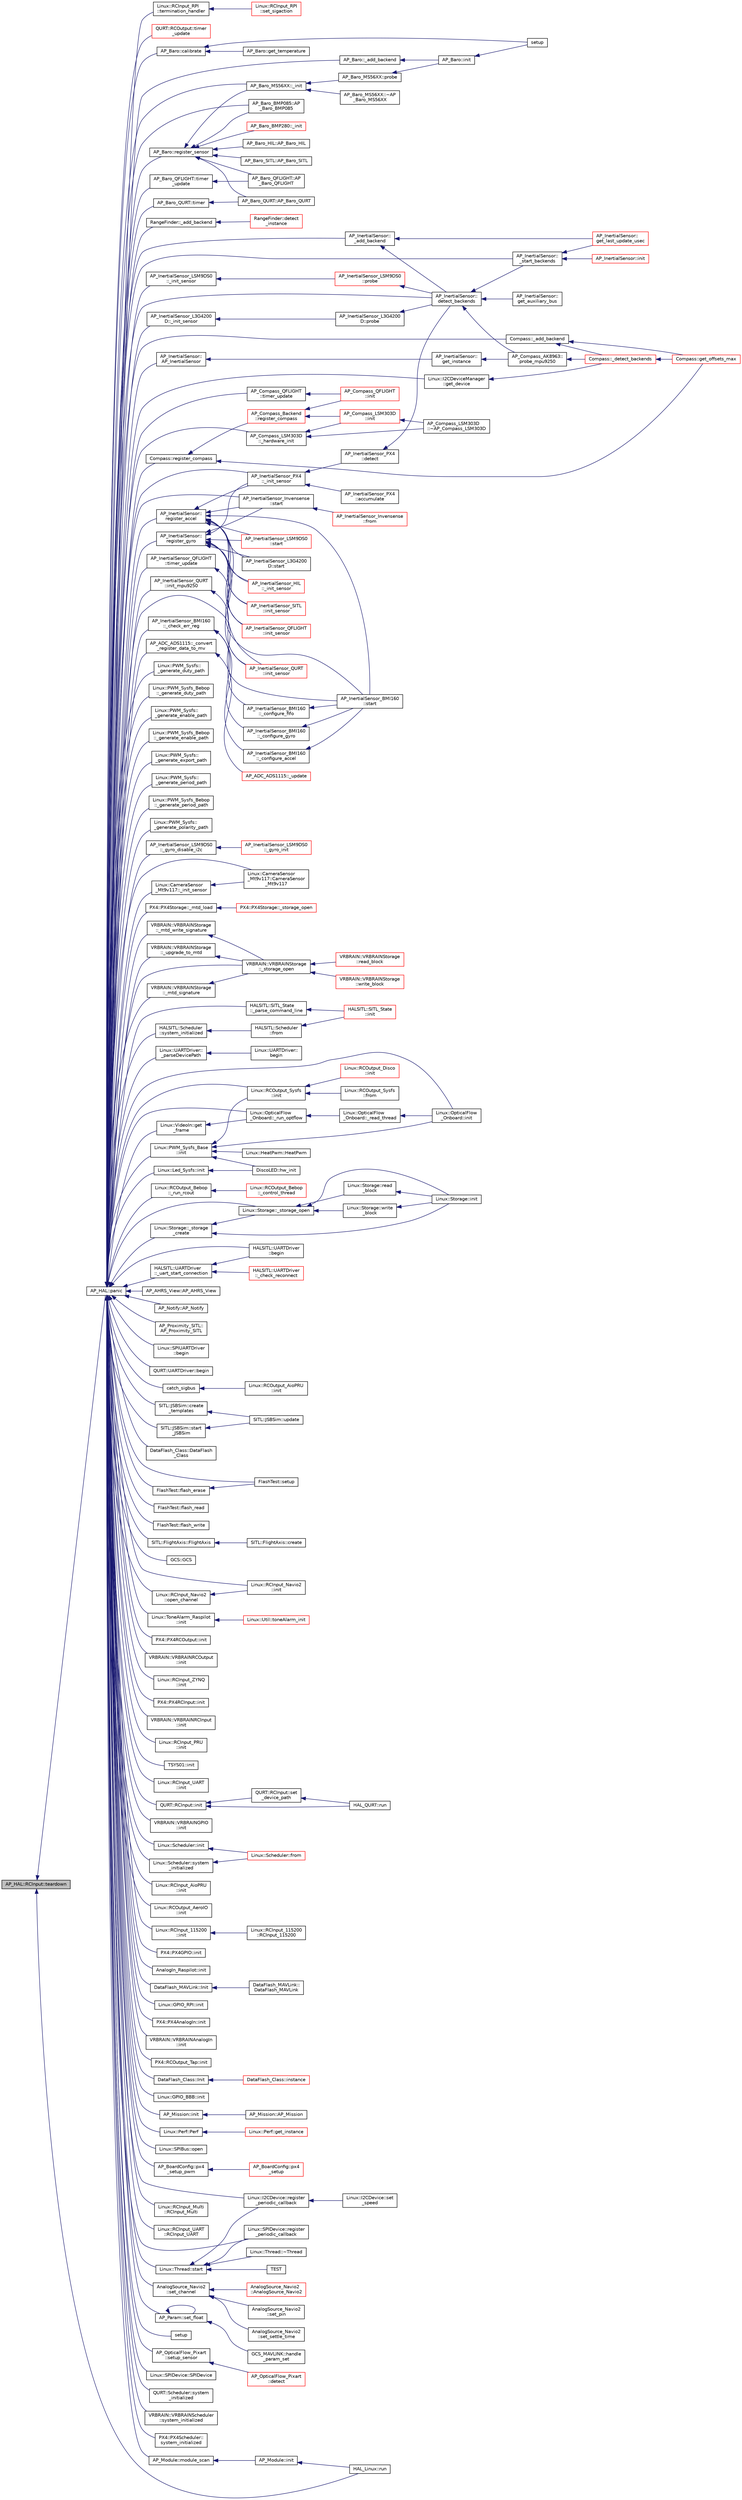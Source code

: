 digraph "AP_HAL::RCInput::teardown"
{
 // INTERACTIVE_SVG=YES
  edge [fontname="Helvetica",fontsize="10",labelfontname="Helvetica",labelfontsize="10"];
  node [fontname="Helvetica",fontsize="10",shape=record];
  rankdir="LR";
  Node1 [label="AP_HAL::RCInput::teardown",height=0.2,width=0.4,color="black", fillcolor="grey75", style="filled", fontcolor="black"];
  Node1 -> Node2 [dir="back",color="midnightblue",fontsize="10",style="solid",fontname="Helvetica"];
  Node2 [label="AP_HAL::panic",height=0.2,width=0.4,color="black", fillcolor="white", style="filled",URL="$namespaceAP__HAL.html#a71832f03d849a0c088f04fc98d3c8143"];
  Node2 -> Node3 [dir="back",color="midnightblue",fontsize="10",style="solid",fontname="Helvetica"];
  Node3 [label="AP_Baro::_add_backend",height=0.2,width=0.4,color="black", fillcolor="white", style="filled",URL="$classAP__Baro.html#ae909b10b5b28f4914405c72da27f557f"];
  Node3 -> Node4 [dir="back",color="midnightblue",fontsize="10",style="solid",fontname="Helvetica"];
  Node4 [label="AP_Baro::init",height=0.2,width=0.4,color="black", fillcolor="white", style="filled",URL="$classAP__Baro.html#a942db790233528bfbb4d9a07c3454360"];
  Node4 -> Node5 [dir="back",color="midnightblue",fontsize="10",style="solid",fontname="Helvetica"];
  Node5 [label="setup",height=0.2,width=0.4,color="black", fillcolor="white", style="filled",URL="$BARO__generic_8cpp.html#a4fc01d736fe50cf5b977f755b675f11d"];
  Node2 -> Node6 [dir="back",color="midnightblue",fontsize="10",style="solid",fontname="Helvetica"];
  Node6 [label="RangeFinder::_add_backend",height=0.2,width=0.4,color="black", fillcolor="white", style="filled",URL="$classRangeFinder.html#a2b5e8b3ee6e2e5ac56544d6af32e7005"];
  Node6 -> Node7 [dir="back",color="midnightblue",fontsize="10",style="solid",fontname="Helvetica"];
  Node7 [label="RangeFinder::detect\l_instance",height=0.2,width=0.4,color="red", fillcolor="white", style="filled",URL="$classRangeFinder.html#a7f7f9dce880eb37d53df67cba39bdda9"];
  Node2 -> Node8 [dir="back",color="midnightblue",fontsize="10",style="solid",fontname="Helvetica"];
  Node8 [label="AP_InertialSensor::\l_add_backend",height=0.2,width=0.4,color="black", fillcolor="white", style="filled",URL="$classAP__InertialSensor.html#a3f4ee8162ce5427946348ca9f5f9dcb7"];
  Node8 -> Node9 [dir="back",color="midnightblue",fontsize="10",style="solid",fontname="Helvetica"];
  Node9 [label="AP_InertialSensor::\ldetect_backends",height=0.2,width=0.4,color="black", fillcolor="white", style="filled",URL="$classAP__InertialSensor.html#a8967734e82a4f472c6d8ddd8db656804"];
  Node9 -> Node10 [dir="back",color="midnightblue",fontsize="10",style="solid",fontname="Helvetica"];
  Node10 [label="AP_InertialSensor::\l_start_backends",height=0.2,width=0.4,color="black", fillcolor="white", style="filled",URL="$classAP__InertialSensor.html#a9949b7e301b0d7a5f3e59385d2e8d97a"];
  Node10 -> Node11 [dir="back",color="midnightblue",fontsize="10",style="solid",fontname="Helvetica"];
  Node11 [label="AP_InertialSensor::\lget_last_update_usec",height=0.2,width=0.4,color="red", fillcolor="white", style="filled",URL="$classAP__InertialSensor.html#af507f66bb346acb0057a6ca4a3df7156"];
  Node10 -> Node12 [dir="back",color="midnightblue",fontsize="10",style="solid",fontname="Helvetica"];
  Node12 [label="AP_InertialSensor::init",height=0.2,width=0.4,color="red", fillcolor="white", style="filled",URL="$classAP__InertialSensor.html#a741065b13832b5e4c90bbae17519c0ad"];
  Node9 -> Node13 [dir="back",color="midnightblue",fontsize="10",style="solid",fontname="Helvetica"];
  Node13 [label="AP_InertialSensor::\lget_auxiliary_bus",height=0.2,width=0.4,color="black", fillcolor="white", style="filled",URL="$classAP__InertialSensor.html#ad649def5689aecaebca16cf910d77fd8"];
  Node9 -> Node14 [dir="back",color="midnightblue",fontsize="10",style="solid",fontname="Helvetica"];
  Node14 [label="AP_Compass_AK8963::\lprobe_mpu9250",height=0.2,width=0.4,color="black", fillcolor="white", style="filled",URL="$classAP__Compass__AK8963.html#ade5c3fa84cb0026597de2641ea373274"];
  Node14 -> Node15 [dir="back",color="midnightblue",fontsize="10",style="solid",fontname="Helvetica"];
  Node15 [label="Compass::_detect_backends",height=0.2,width=0.4,color="red", fillcolor="white", style="filled",URL="$classCompass.html#a1c48170d8c8966b22fb150b1634443ec"];
  Node15 -> Node16 [dir="back",color="midnightblue",fontsize="10",style="solid",fontname="Helvetica"];
  Node16 [label="Compass::get_offsets_max",height=0.2,width=0.4,color="red", fillcolor="white", style="filled",URL="$classCompass.html#aff3220e1a557a75480e4c2dbbde72973"];
  Node8 -> Node11 [dir="back",color="midnightblue",fontsize="10",style="solid",fontname="Helvetica"];
  Node2 -> Node17 [dir="back",color="midnightblue",fontsize="10",style="solid",fontname="Helvetica"];
  Node17 [label="Compass::_add_backend",height=0.2,width=0.4,color="black", fillcolor="white", style="filled",URL="$classCompass.html#ab943e9f79e8df83f2f125d1b025e7d0d"];
  Node17 -> Node15 [dir="back",color="midnightblue",fontsize="10",style="solid",fontname="Helvetica"];
  Node17 -> Node16 [dir="back",color="midnightblue",fontsize="10",style="solid",fontname="Helvetica"];
  Node2 -> Node18 [dir="back",color="midnightblue",fontsize="10",style="solid",fontname="Helvetica"];
  Node18 [label="AP_InertialSensor_BMI160\l::_check_err_reg",height=0.2,width=0.4,color="black", fillcolor="white", style="filled",URL="$classAP__InertialSensor__BMI160.html#a8f2786b47ca8f10f7f8cba5cffc37079"];
  Node18 -> Node19 [dir="back",color="midnightblue",fontsize="10",style="solid",fontname="Helvetica"];
  Node19 [label="AP_InertialSensor_BMI160\l::_configure_accel",height=0.2,width=0.4,color="black", fillcolor="white", style="filled",URL="$classAP__InertialSensor__BMI160.html#a145799d73ffbd2635d136c1f37a6e6f6"];
  Node19 -> Node20 [dir="back",color="midnightblue",fontsize="10",style="solid",fontname="Helvetica"];
  Node20 [label="AP_InertialSensor_BMI160\l::start",height=0.2,width=0.4,color="black", fillcolor="white", style="filled",URL="$classAP__InertialSensor__BMI160.html#a786f5fe4d157ea0a2313c702402b58c5"];
  Node18 -> Node21 [dir="back",color="midnightblue",fontsize="10",style="solid",fontname="Helvetica"];
  Node21 [label="AP_InertialSensor_BMI160\l::_configure_fifo",height=0.2,width=0.4,color="black", fillcolor="white", style="filled",URL="$classAP__InertialSensor__BMI160.html#ad839b9773b5dfa9c6d19e116cdb9d5e7"];
  Node21 -> Node20 [dir="back",color="midnightblue",fontsize="10",style="solid",fontname="Helvetica"];
  Node18 -> Node22 [dir="back",color="midnightblue",fontsize="10",style="solid",fontname="Helvetica"];
  Node22 [label="AP_InertialSensor_BMI160\l::_configure_gyro",height=0.2,width=0.4,color="black", fillcolor="white", style="filled",URL="$classAP__InertialSensor__BMI160.html#aef257e2d29b37b583a1c099facbf75a5"];
  Node22 -> Node20 [dir="back",color="midnightblue",fontsize="10",style="solid",fontname="Helvetica"];
  Node2 -> Node23 [dir="back",color="midnightblue",fontsize="10",style="solid",fontname="Helvetica"];
  Node23 [label="AP_ADC_ADS1115::_convert\l_register_data_to_mv",height=0.2,width=0.4,color="black", fillcolor="white", style="filled",URL="$classAP__ADC__ADS1115.html#a757685a53a3a10f06dc024dec147306a"];
  Node23 -> Node24 [dir="back",color="midnightblue",fontsize="10",style="solid",fontname="Helvetica"];
  Node24 [label="AP_ADC_ADS1115::_update",height=0.2,width=0.4,color="red", fillcolor="white", style="filled",URL="$classAP__ADC__ADS1115.html#a1c523a000d6cb67770e04e3821cc54b3"];
  Node2 -> Node25 [dir="back",color="midnightblue",fontsize="10",style="solid",fontname="Helvetica"];
  Node25 [label="Linux::PWM_Sysfs::\l_generate_duty_path",height=0.2,width=0.4,color="black", fillcolor="white", style="filled",URL="$classLinux_1_1PWM__Sysfs.html#a3bcd92a5f79fa7c11caf3dfd99d748a3"];
  Node2 -> Node26 [dir="back",color="midnightblue",fontsize="10",style="solid",fontname="Helvetica"];
  Node26 [label="Linux::PWM_Sysfs_Bebop\l::_generate_duty_path",height=0.2,width=0.4,color="black", fillcolor="white", style="filled",URL="$classLinux_1_1PWM__Sysfs__Bebop.html#a2926a1a8f38361bb10814ed93f05e997"];
  Node2 -> Node27 [dir="back",color="midnightblue",fontsize="10",style="solid",fontname="Helvetica"];
  Node27 [label="Linux::PWM_Sysfs::\l_generate_enable_path",height=0.2,width=0.4,color="black", fillcolor="white", style="filled",URL="$classLinux_1_1PWM__Sysfs.html#afac308e916a94258a0211b68dcd6b8fb"];
  Node2 -> Node28 [dir="back",color="midnightblue",fontsize="10",style="solid",fontname="Helvetica"];
  Node28 [label="Linux::PWM_Sysfs_Bebop\l::_generate_enable_path",height=0.2,width=0.4,color="black", fillcolor="white", style="filled",URL="$classLinux_1_1PWM__Sysfs__Bebop.html#a35dec93bddf08678cb8390d502659dac"];
  Node2 -> Node29 [dir="back",color="midnightblue",fontsize="10",style="solid",fontname="Helvetica"];
  Node29 [label="Linux::PWM_Sysfs::\l_generate_export_path",height=0.2,width=0.4,color="black", fillcolor="white", style="filled",URL="$classLinux_1_1PWM__Sysfs.html#a38711fec492df0374a313c4e6e137619"];
  Node2 -> Node30 [dir="back",color="midnightblue",fontsize="10",style="solid",fontname="Helvetica"];
  Node30 [label="Linux::PWM_Sysfs::\l_generate_period_path",height=0.2,width=0.4,color="black", fillcolor="white", style="filled",URL="$classLinux_1_1PWM__Sysfs.html#affd0d8b567adeb421a51f36a9a0b9cc5"];
  Node2 -> Node31 [dir="back",color="midnightblue",fontsize="10",style="solid",fontname="Helvetica"];
  Node31 [label="Linux::PWM_Sysfs_Bebop\l::_generate_period_path",height=0.2,width=0.4,color="black", fillcolor="white", style="filled",URL="$classLinux_1_1PWM__Sysfs__Bebop.html#a45e851741222af3a9966b8d6002830e7"];
  Node2 -> Node32 [dir="back",color="midnightblue",fontsize="10",style="solid",fontname="Helvetica"];
  Node32 [label="Linux::PWM_Sysfs::\l_generate_polarity_path",height=0.2,width=0.4,color="black", fillcolor="white", style="filled",URL="$classLinux_1_1PWM__Sysfs.html#ac1d73cf7ce8468e27f38d59086e3cb0f"];
  Node2 -> Node33 [dir="back",color="midnightblue",fontsize="10",style="solid",fontname="Helvetica"];
  Node33 [label="AP_InertialSensor_LSM9DS0\l::_gyro_disable_i2c",height=0.2,width=0.4,color="black", fillcolor="white", style="filled",URL="$classAP__InertialSensor__LSM9DS0.html#ad73f9082af348d0efa5dc44ff21718b6"];
  Node33 -> Node34 [dir="back",color="midnightblue",fontsize="10",style="solid",fontname="Helvetica"];
  Node34 [label="AP_InertialSensor_LSM9DS0\l::_gyro_init",height=0.2,width=0.4,color="red", fillcolor="white", style="filled",URL="$classAP__InertialSensor__LSM9DS0.html#a3ea0c053fc2c57d0fd57f78011c6959a"];
  Node2 -> Node35 [dir="back",color="midnightblue",fontsize="10",style="solid",fontname="Helvetica"];
  Node35 [label="AP_Compass_LSM303D\l::_hardware_init",height=0.2,width=0.4,color="black", fillcolor="white", style="filled",URL="$classAP__Compass__LSM303D.html#ae6ae752e293784469ac821115832be7a"];
  Node35 -> Node36 [dir="back",color="midnightblue",fontsize="10",style="solid",fontname="Helvetica"];
  Node36 [label="AP_Compass_LSM303D\l::init",height=0.2,width=0.4,color="red", fillcolor="white", style="filled",URL="$classAP__Compass__LSM303D.html#a8a56627c6487fbc701c4865f48e3edf4"];
  Node36 -> Node37 [dir="back",color="midnightblue",fontsize="10",style="solid",fontname="Helvetica"];
  Node37 [label="AP_Compass_LSM303D\l::~AP_Compass_LSM303D",height=0.2,width=0.4,color="black", fillcolor="white", style="filled",URL="$classAP__Compass__LSM303D.html#a17819f24f2a893cd3f35896862004b81"];
  Node35 -> Node37 [dir="back",color="midnightblue",fontsize="10",style="solid",fontname="Helvetica"];
  Node2 -> Node38 [dir="back",color="midnightblue",fontsize="10",style="solid",fontname="Helvetica"];
  Node38 [label="AP_Baro_MS56XX::_init",height=0.2,width=0.4,color="black", fillcolor="white", style="filled",URL="$classAP__Baro__MS56XX.html#a2f9fa10ace104137e6a0a0b4c8f4130c"];
  Node38 -> Node39 [dir="back",color="midnightblue",fontsize="10",style="solid",fontname="Helvetica"];
  Node39 [label="AP_Baro_MS56XX::probe",height=0.2,width=0.4,color="black", fillcolor="white", style="filled",URL="$classAP__Baro__MS56XX.html#ad4e1780fe0c684f594cc93ec96a9c876"];
  Node39 -> Node4 [dir="back",color="midnightblue",fontsize="10",style="solid",fontname="Helvetica"];
  Node38 -> Node40 [dir="back",color="midnightblue",fontsize="10",style="solid",fontname="Helvetica"];
  Node40 [label="AP_Baro_MS56XX::~AP\l_Baro_MS56XX",height=0.2,width=0.4,color="black", fillcolor="white", style="filled",URL="$classAP__Baro__MS56XX.html#a355a33a0b35cdf084ae22c85978492a2"];
  Node2 -> Node41 [dir="back",color="midnightblue",fontsize="10",style="solid",fontname="Helvetica"];
  Node41 [label="AP_InertialSensor_L3G4200\lD::_init_sensor",height=0.2,width=0.4,color="black", fillcolor="white", style="filled",URL="$classAP__InertialSensor__L3G4200D.html#a07cf1b9e451fac96b1ac87c05fcde397"];
  Node41 -> Node42 [dir="back",color="midnightblue",fontsize="10",style="solid",fontname="Helvetica"];
  Node42 [label="AP_InertialSensor_L3G4200\lD::probe",height=0.2,width=0.4,color="black", fillcolor="white", style="filled",URL="$classAP__InertialSensor__L3G4200D.html#aa262f132b6aabdab5fda4cb9a730655a"];
  Node42 -> Node9 [dir="back",color="midnightblue",fontsize="10",style="solid",fontname="Helvetica"];
  Node2 -> Node43 [dir="back",color="midnightblue",fontsize="10",style="solid",fontname="Helvetica"];
  Node43 [label="AP_InertialSensor_PX4\l::_init_sensor",height=0.2,width=0.4,color="black", fillcolor="white", style="filled",URL="$classAP__InertialSensor__PX4.html#a1151175435b1b3c211040058fe5462d9"];
  Node43 -> Node44 [dir="back",color="midnightblue",fontsize="10",style="solid",fontname="Helvetica"];
  Node44 [label="AP_InertialSensor_PX4\l::accumulate",height=0.2,width=0.4,color="black", fillcolor="white", style="filled",URL="$classAP__InertialSensor__PX4.html#a516abbb2b48fb56a5984e531debea68d"];
  Node43 -> Node45 [dir="back",color="midnightblue",fontsize="10",style="solid",fontname="Helvetica"];
  Node45 [label="AP_InertialSensor_PX4\l::detect",height=0.2,width=0.4,color="black", fillcolor="white", style="filled",URL="$classAP__InertialSensor__PX4.html#a7e0a8d5f569f58343aa4d2c1c217a3bc"];
  Node45 -> Node9 [dir="back",color="midnightblue",fontsize="10",style="solid",fontname="Helvetica"];
  Node2 -> Node46 [dir="back",color="midnightblue",fontsize="10",style="solid",fontname="Helvetica"];
  Node46 [label="AP_InertialSensor_LSM9DS0\l::_init_sensor",height=0.2,width=0.4,color="black", fillcolor="white", style="filled",URL="$classAP__InertialSensor__LSM9DS0.html#a62227996a40da07a9733ace45b6b0c71"];
  Node46 -> Node47 [dir="back",color="midnightblue",fontsize="10",style="solid",fontname="Helvetica"];
  Node47 [label="AP_InertialSensor_LSM9DS0\l::probe",height=0.2,width=0.4,color="red", fillcolor="white", style="filled",URL="$classAP__InertialSensor__LSM9DS0.html#a6db12d4ebd2c0ad24a75a80aca711db2"];
  Node47 -> Node9 [dir="back",color="midnightblue",fontsize="10",style="solid",fontname="Helvetica"];
  Node2 -> Node48 [dir="back",color="midnightblue",fontsize="10",style="solid",fontname="Helvetica"];
  Node48 [label="Linux::CameraSensor\l_Mt9v117::_init_sensor",height=0.2,width=0.4,color="black", fillcolor="white", style="filled",URL="$classLinux_1_1CameraSensor__Mt9v117.html#a670cb690c11f5b6cbd61db4b40e07574"];
  Node48 -> Node49 [dir="back",color="midnightblue",fontsize="10",style="solid",fontname="Helvetica"];
  Node49 [label="Linux::CameraSensor\l_Mt9v117::CameraSensor\l_Mt9v117",height=0.2,width=0.4,color="black", fillcolor="white", style="filled",URL="$classLinux_1_1CameraSensor__Mt9v117.html#a4ca64405fd0ece45d76b844a14eb2f5f"];
  Node2 -> Node50 [dir="back",color="midnightblue",fontsize="10",style="solid",fontname="Helvetica"];
  Node50 [label="PX4::PX4Storage::_mtd_load",height=0.2,width=0.4,color="black", fillcolor="white", style="filled",URL="$classPX4_1_1PX4Storage.html#aad546c170b46ea2e79f105f6a3118ae3"];
  Node50 -> Node51 [dir="back",color="midnightblue",fontsize="10",style="solid",fontname="Helvetica"];
  Node51 [label="PX4::PX4Storage::_storage_open",height=0.2,width=0.4,color="red", fillcolor="white", style="filled",URL="$classPX4_1_1PX4Storage.html#a02878fb502221c2389d3758bbab18170"];
  Node2 -> Node52 [dir="back",color="midnightblue",fontsize="10",style="solid",fontname="Helvetica"];
  Node52 [label="VRBRAIN::VRBRAINStorage\l::_mtd_signature",height=0.2,width=0.4,color="black", fillcolor="white", style="filled",URL="$classVRBRAIN_1_1VRBRAINStorage.html#aaccbdf62aae457c36359ad169fa45697"];
  Node52 -> Node53 [dir="back",color="midnightblue",fontsize="10",style="solid",fontname="Helvetica"];
  Node53 [label="VRBRAIN::VRBRAINStorage\l::_storage_open",height=0.2,width=0.4,color="black", fillcolor="white", style="filled",URL="$classVRBRAIN_1_1VRBRAINStorage.html#a199499086a60ba9fe48108bb86658c76"];
  Node53 -> Node54 [dir="back",color="midnightblue",fontsize="10",style="solid",fontname="Helvetica"];
  Node54 [label="VRBRAIN::VRBRAINStorage\l::read_block",height=0.2,width=0.4,color="red", fillcolor="white", style="filled",URL="$classVRBRAIN_1_1VRBRAINStorage.html#a057fdfe4116e97dc7215d8e609399ab6"];
  Node53 -> Node55 [dir="back",color="midnightblue",fontsize="10",style="solid",fontname="Helvetica"];
  Node55 [label="VRBRAIN::VRBRAINStorage\l::write_block",height=0.2,width=0.4,color="red", fillcolor="white", style="filled",URL="$classVRBRAIN_1_1VRBRAINStorage.html#a5143ebfc6b4010f1aab0676c8195bf6e"];
  Node2 -> Node56 [dir="back",color="midnightblue",fontsize="10",style="solid",fontname="Helvetica"];
  Node56 [label="VRBRAIN::VRBRAINStorage\l::_mtd_write_signature",height=0.2,width=0.4,color="black", fillcolor="white", style="filled",URL="$classVRBRAIN_1_1VRBRAINStorage.html#a52bfd09952ba4b350b995201b61440a3"];
  Node56 -> Node53 [dir="back",color="midnightblue",fontsize="10",style="solid",fontname="Helvetica"];
  Node2 -> Node57 [dir="back",color="midnightblue",fontsize="10",style="solid",fontname="Helvetica"];
  Node57 [label="HALSITL::SITL_State\l::_parse_command_line",height=0.2,width=0.4,color="black", fillcolor="white", style="filled",URL="$classHALSITL_1_1SITL__State.html#a5211ba971055052489d9817c3388c4c2"];
  Node57 -> Node58 [dir="back",color="midnightblue",fontsize="10",style="solid",fontname="Helvetica"];
  Node58 [label="HALSITL::SITL_State\l::init",height=0.2,width=0.4,color="red", fillcolor="white", style="filled",URL="$classHALSITL_1_1SITL__State.html#a7059cb4e279007aae9b06757a68c15af"];
  Node2 -> Node59 [dir="back",color="midnightblue",fontsize="10",style="solid",fontname="Helvetica"];
  Node59 [label="Linux::UARTDriver::\l_parseDevicePath",height=0.2,width=0.4,color="black", fillcolor="white", style="filled",URL="$classLinux_1_1UARTDriver.html#af91c37eae5f209437e800ecad1a6bf93"];
  Node59 -> Node60 [dir="back",color="midnightblue",fontsize="10",style="solid",fontname="Helvetica"];
  Node60 [label="Linux::UARTDriver::\lbegin",height=0.2,width=0.4,color="black", fillcolor="white", style="filled",URL="$classLinux_1_1UARTDriver.html#a3c0680a281a3832fe9bae399ef9b8854"];
  Node2 -> Node61 [dir="back",color="midnightblue",fontsize="10",style="solid",fontname="Helvetica"];
  Node61 [label="Linux::OpticalFlow\l_Onboard::_run_optflow",height=0.2,width=0.4,color="black", fillcolor="white", style="filled",URL="$classLinux_1_1OpticalFlow__Onboard.html#aff46a025f23d664c1cdf67d3c7f3d49a"];
  Node61 -> Node62 [dir="back",color="midnightblue",fontsize="10",style="solid",fontname="Helvetica"];
  Node62 [label="Linux::OpticalFlow\l_Onboard::_read_thread",height=0.2,width=0.4,color="black", fillcolor="white", style="filled",URL="$classLinux_1_1OpticalFlow__Onboard.html#a2cf8901eba7c113402917f527aec8b0b"];
  Node62 -> Node63 [dir="back",color="midnightblue",fontsize="10",style="solid",fontname="Helvetica"];
  Node63 [label="Linux::OpticalFlow\l_Onboard::init",height=0.2,width=0.4,color="black", fillcolor="white", style="filled",URL="$classLinux_1_1OpticalFlow__Onboard.html#ab2fc6a6c90f95deb9f727348c2efdead"];
  Node2 -> Node64 [dir="back",color="midnightblue",fontsize="10",style="solid",fontname="Helvetica"];
  Node64 [label="Linux::RCOutput_Bebop\l::_run_rcout",height=0.2,width=0.4,color="black", fillcolor="white", style="filled",URL="$classLinux_1_1RCOutput__Bebop.html#a1baaeabaade1ea15e4c770c9277821cc"];
  Node64 -> Node65 [dir="back",color="midnightblue",fontsize="10",style="solid",fontname="Helvetica"];
  Node65 [label="Linux::RCOutput_Bebop\l::_control_thread",height=0.2,width=0.4,color="red", fillcolor="white", style="filled",URL="$classLinux_1_1RCOutput__Bebop.html#a268f09061922bcc792a67fabf70617bc"];
  Node2 -> Node10 [dir="back",color="midnightblue",fontsize="10",style="solid",fontname="Helvetica"];
  Node2 -> Node66 [dir="back",color="midnightblue",fontsize="10",style="solid",fontname="Helvetica"];
  Node66 [label="Linux::Storage::_storage\l_create",height=0.2,width=0.4,color="black", fillcolor="white", style="filled",URL="$classLinux_1_1Storage.html#a476e598be2ced4294496ee01806dfeb1"];
  Node66 -> Node67 [dir="back",color="midnightblue",fontsize="10",style="solid",fontname="Helvetica"];
  Node67 [label="Linux::Storage::_storage_open",height=0.2,width=0.4,color="black", fillcolor="white", style="filled",URL="$classLinux_1_1Storage.html#adf6fc2369946746d00bb2a7f86410258"];
  Node67 -> Node68 [dir="back",color="midnightblue",fontsize="10",style="solid",fontname="Helvetica"];
  Node68 [label="Linux::Storage::read\l_block",height=0.2,width=0.4,color="black", fillcolor="white", style="filled",URL="$classLinux_1_1Storage.html#a61138ade2a50e5731b493f84e7316879"];
  Node68 -> Node69 [dir="back",color="midnightblue",fontsize="10",style="solid",fontname="Helvetica"];
  Node69 [label="Linux::Storage::init",height=0.2,width=0.4,color="black", fillcolor="white", style="filled",URL="$classLinux_1_1Storage.html#a86b63d2045d0e5337273e21a46aae39c"];
  Node67 -> Node70 [dir="back",color="midnightblue",fontsize="10",style="solid",fontname="Helvetica"];
  Node70 [label="Linux::Storage::write\l_block",height=0.2,width=0.4,color="black", fillcolor="white", style="filled",URL="$classLinux_1_1Storage.html#a353a4b0d50191bb04405a1f62b0cbe7b"];
  Node70 -> Node69 [dir="back",color="midnightblue",fontsize="10",style="solid",fontname="Helvetica"];
  Node67 -> Node69 [dir="back",color="midnightblue",fontsize="10",style="solid",fontname="Helvetica"];
  Node66 -> Node69 [dir="back",color="midnightblue",fontsize="10",style="solid",fontname="Helvetica"];
  Node2 -> Node53 [dir="back",color="midnightblue",fontsize="10",style="solid",fontname="Helvetica"];
  Node2 -> Node67 [dir="back",color="midnightblue",fontsize="10",style="solid",fontname="Helvetica"];
  Node2 -> Node71 [dir="back",color="midnightblue",fontsize="10",style="solid",fontname="Helvetica"];
  Node71 [label="HALSITL::UARTDriver\l::_uart_start_connection",height=0.2,width=0.4,color="black", fillcolor="white", style="filled",URL="$classHALSITL_1_1UARTDriver.html#a378857176ba475df8fe41c5f77dedc83"];
  Node71 -> Node72 [dir="back",color="midnightblue",fontsize="10",style="solid",fontname="Helvetica"];
  Node72 [label="HALSITL::UARTDriver\l::begin",height=0.2,width=0.4,color="black", fillcolor="white", style="filled",URL="$classHALSITL_1_1UARTDriver.html#a3c0680a281a3832fe9bae399ef9b8854"];
  Node71 -> Node73 [dir="back",color="midnightblue",fontsize="10",style="solid",fontname="Helvetica"];
  Node73 [label="HALSITL::UARTDriver\l::_check_reconnect",height=0.2,width=0.4,color="red", fillcolor="white", style="filled",URL="$classHALSITL_1_1UARTDriver.html#acd081404b05f50cd909846b84f164583"];
  Node2 -> Node74 [dir="back",color="midnightblue",fontsize="10",style="solid",fontname="Helvetica"];
  Node74 [label="VRBRAIN::VRBRAINStorage\l::_upgrade_to_mtd",height=0.2,width=0.4,color="black", fillcolor="white", style="filled",URL="$classVRBRAIN_1_1VRBRAINStorage.html#a649123a2f76269f7cf7eeda0d03aa097"];
  Node74 -> Node53 [dir="back",color="midnightblue",fontsize="10",style="solid",fontname="Helvetica"];
  Node2 -> Node75 [dir="back",color="midnightblue",fontsize="10",style="solid",fontname="Helvetica"];
  Node75 [label="AP_AHRS_View::AP_AHRS_View",height=0.2,width=0.4,color="black", fillcolor="white", style="filled",URL="$classAP__AHRS__View.html#abce3bed6198c883f95ed5cca4e367f2b"];
  Node2 -> Node76 [dir="back",color="midnightblue",fontsize="10",style="solid",fontname="Helvetica"];
  Node76 [label="AP_Baro_BMP085::AP\l_Baro_BMP085",height=0.2,width=0.4,color="black", fillcolor="white", style="filled",URL="$classAP__Baro__BMP085.html#a45d8bb8f36d3984f3960789b412e1c66"];
  Node2 -> Node77 [dir="back",color="midnightblue",fontsize="10",style="solid",fontname="Helvetica"];
  Node77 [label="AP_InertialSensor::\lAP_InertialSensor",height=0.2,width=0.4,color="black", fillcolor="white", style="filled",URL="$classAP__InertialSensor.html#affc63e7edc9be1b0e128b8da3b8a24a5"];
  Node77 -> Node78 [dir="back",color="midnightblue",fontsize="10",style="solid",fontname="Helvetica"];
  Node78 [label="AP_InertialSensor::\lget_instance",height=0.2,width=0.4,color="black", fillcolor="white", style="filled",URL="$classAP__InertialSensor.html#a2b206efafbcc14f62bf6cf121eaca780"];
  Node78 -> Node14 [dir="back",color="midnightblue",fontsize="10",style="solid",fontname="Helvetica"];
  Node2 -> Node79 [dir="back",color="midnightblue",fontsize="10",style="solid",fontname="Helvetica"];
  Node79 [label="AP_Notify::AP_Notify",height=0.2,width=0.4,color="black", fillcolor="white", style="filled",URL="$classAP__Notify.html#a3216d493231b5eb2f882691dcf9a5cfb"];
  Node2 -> Node80 [dir="back",color="midnightblue",fontsize="10",style="solid",fontname="Helvetica"];
  Node80 [label="AP_Proximity_SITL::\lAP_Proximity_SITL",height=0.2,width=0.4,color="black", fillcolor="white", style="filled",URL="$classAP__Proximity__SITL.html#accc4837c13eead416727f2fa8dd8ebf7"];
  Node2 -> Node81 [dir="back",color="midnightblue",fontsize="10",style="solid",fontname="Helvetica"];
  Node81 [label="Linux::SPIUARTDriver\l::begin",height=0.2,width=0.4,color="black", fillcolor="white", style="filled",URL="$classLinux_1_1SPIUARTDriver.html#affaef6f0d460471ed00127f2a482340f"];
  Node2 -> Node72 [dir="back",color="midnightblue",fontsize="10",style="solid",fontname="Helvetica"];
  Node2 -> Node82 [dir="back",color="midnightblue",fontsize="10",style="solid",fontname="Helvetica"];
  Node82 [label="QURT::UARTDriver::begin",height=0.2,width=0.4,color="black", fillcolor="white", style="filled",URL="$classQURT_1_1UARTDriver.html#a3c0680a281a3832fe9bae399ef9b8854"];
  Node2 -> Node83 [dir="back",color="midnightblue",fontsize="10",style="solid",fontname="Helvetica"];
  Node83 [label="AP_Baro::calibrate",height=0.2,width=0.4,color="black", fillcolor="white", style="filled",URL="$classAP__Baro.html#abd4110392c9cc5e59b143dd4cb2b5800"];
  Node83 -> Node84 [dir="back",color="midnightblue",fontsize="10",style="solid",fontname="Helvetica"];
  Node84 [label="AP_Baro::get_temperature",height=0.2,width=0.4,color="black", fillcolor="white", style="filled",URL="$classAP__Baro.html#ac0856d2a124c6f898f4879d55cd5ad1c"];
  Node83 -> Node5 [dir="back",color="midnightblue",fontsize="10",style="solid",fontname="Helvetica"];
  Node2 -> Node49 [dir="back",color="midnightblue",fontsize="10",style="solid",fontname="Helvetica"];
  Node2 -> Node85 [dir="back",color="midnightblue",fontsize="10",style="solid",fontname="Helvetica"];
  Node85 [label="catch_sigbus",height=0.2,width=0.4,color="black", fillcolor="white", style="filled",URL="$RCOutput__AioPRU_8cpp.html#ae38f8ce16efbab679639a983f769906a"];
  Node85 -> Node86 [dir="back",color="midnightblue",fontsize="10",style="solid",fontname="Helvetica"];
  Node86 [label="Linux::RCOutput_AioPRU\l::init",height=0.2,width=0.4,color="black", fillcolor="white", style="filled",URL="$classLinux_1_1RCOutput__AioPRU.html#a1bcc90275cf5b5dfafa96b5c41a643ea"];
  Node2 -> Node87 [dir="back",color="midnightblue",fontsize="10",style="solid",fontname="Helvetica"];
  Node87 [label="SITL::JSBSim::create\l_templates",height=0.2,width=0.4,color="black", fillcolor="white", style="filled",URL="$classSITL_1_1JSBSim.html#aec306c89391f76a14577d56aaa71770c"];
  Node87 -> Node88 [dir="back",color="midnightblue",fontsize="10",style="solid",fontname="Helvetica"];
  Node88 [label="SITL::JSBSim::update",height=0.2,width=0.4,color="black", fillcolor="white", style="filled",URL="$classSITL_1_1JSBSim.html#a63f34aa2eb8898513ab887f7c0c8b1bf"];
  Node2 -> Node89 [dir="back",color="midnightblue",fontsize="10",style="solid",fontname="Helvetica"];
  Node89 [label="DataFlash_Class::DataFlash\l_Class",height=0.2,width=0.4,color="black", fillcolor="white", style="filled",URL="$classDataFlash__Class.html#a8227e1b1a2760c19f07ea700d4e7649b"];
  Node2 -> Node9 [dir="back",color="midnightblue",fontsize="10",style="solid",fontname="Helvetica"];
  Node2 -> Node90 [dir="back",color="midnightblue",fontsize="10",style="solid",fontname="Helvetica"];
  Node90 [label="FlashTest::flash_erase",height=0.2,width=0.4,color="black", fillcolor="white", style="filled",URL="$classFlashTest.html#a7db9772374cb8afa31cc1d815063302d"];
  Node90 -> Node91 [dir="back",color="midnightblue",fontsize="10",style="solid",fontname="Helvetica"];
  Node91 [label="FlashTest::setup",height=0.2,width=0.4,color="black", fillcolor="white", style="filled",URL="$classFlashTest.html#a6c57c81a070382bd61c6ecd10ce5f1ee"];
  Node2 -> Node92 [dir="back",color="midnightblue",fontsize="10",style="solid",fontname="Helvetica"];
  Node92 [label="FlashTest::flash_read",height=0.2,width=0.4,color="black", fillcolor="white", style="filled",URL="$classFlashTest.html#ae232f506c122957dc1fae768172c6886"];
  Node2 -> Node93 [dir="back",color="midnightblue",fontsize="10",style="solid",fontname="Helvetica"];
  Node93 [label="FlashTest::flash_write",height=0.2,width=0.4,color="black", fillcolor="white", style="filled",URL="$classFlashTest.html#a63cde0b55dd5b6794073d73f40658fd9"];
  Node2 -> Node94 [dir="back",color="midnightblue",fontsize="10",style="solid",fontname="Helvetica"];
  Node94 [label="SITL::FlightAxis::FlightAxis",height=0.2,width=0.4,color="black", fillcolor="white", style="filled",URL="$classSITL_1_1FlightAxis.html#afc9e225252f3015562d2d36619bc5021"];
  Node94 -> Node95 [dir="back",color="midnightblue",fontsize="10",style="solid",fontname="Helvetica"];
  Node95 [label="SITL::FlightAxis::create",height=0.2,width=0.4,color="black", fillcolor="white", style="filled",URL="$classSITL_1_1FlightAxis.html#ab7a4087eeadbf41e4075405074694765"];
  Node2 -> Node96 [dir="back",color="midnightblue",fontsize="10",style="solid",fontname="Helvetica"];
  Node96 [label="GCS::GCS",height=0.2,width=0.4,color="black", fillcolor="white", style="filled",URL="$classGCS.html#a6489ea087dd616d2fbfb9346f828d9a3"];
  Node2 -> Node97 [dir="back",color="midnightblue",fontsize="10",style="solid",fontname="Helvetica"];
  Node97 [label="Linux::I2CDeviceManager\l::get_device",height=0.2,width=0.4,color="black", fillcolor="white", style="filled",URL="$classLinux_1_1I2CDeviceManager.html#a3c138e2bdeb6f8be42b58b0fff6f8bff"];
  Node97 -> Node15 [dir="back",color="midnightblue",fontsize="10",style="solid",fontname="Helvetica"];
  Node2 -> Node98 [dir="back",color="midnightblue",fontsize="10",style="solid",fontname="Helvetica"];
  Node98 [label="Linux::VideoIn::get\l_frame",height=0.2,width=0.4,color="black", fillcolor="white", style="filled",URL="$classLinux_1_1VideoIn.html#a45318488c6c807451d55181bbbfc8177"];
  Node98 -> Node61 [dir="back",color="midnightblue",fontsize="10",style="solid",fontname="Helvetica"];
  Node2 -> Node99 [dir="back",color="midnightblue",fontsize="10",style="solid",fontname="Helvetica"];
  Node99 [label="Linux::RCInput_Navio2\l::init",height=0.2,width=0.4,color="black", fillcolor="white", style="filled",URL="$classLinux_1_1RCInput__Navio2.html#a82f3567a81dc3a51007f539d9f930c25"];
  Node2 -> Node100 [dir="back",color="midnightblue",fontsize="10",style="solid",fontname="Helvetica"];
  Node100 [label="Linux::ToneAlarm_Raspilot\l::init",height=0.2,width=0.4,color="black", fillcolor="white", style="filled",URL="$classLinux_1_1ToneAlarm__Raspilot.html#a66ce4b6b67e5e9b8806f4a2f97652782"];
  Node100 -> Node101 [dir="back",color="midnightblue",fontsize="10",style="solid",fontname="Helvetica"];
  Node101 [label="Linux::Util::toneAlarm_init",height=0.2,width=0.4,color="red", fillcolor="white", style="filled",URL="$classLinux_1_1Util.html#a90d890ec0d1dd517f1adc9204cec5027"];
  Node2 -> Node102 [dir="back",color="midnightblue",fontsize="10",style="solid",fontname="Helvetica"];
  Node102 [label="PX4::PX4RCOutput::init",height=0.2,width=0.4,color="black", fillcolor="white", style="filled",URL="$classPX4_1_1PX4RCOutput.html#a10846c8c822bf27ecd78dea380646790"];
  Node2 -> Node103 [dir="back",color="midnightblue",fontsize="10",style="solid",fontname="Helvetica"];
  Node103 [label="VRBRAIN::VRBRAINRCOutput\l::init",height=0.2,width=0.4,color="black", fillcolor="white", style="filled",URL="$classVRBRAIN_1_1VRBRAINRCOutput.html#a9a32a614b9da2bddfe46299d856fe962"];
  Node2 -> Node104 [dir="back",color="midnightblue",fontsize="10",style="solid",fontname="Helvetica"];
  Node104 [label="Linux::RCInput_ZYNQ\l::init",height=0.2,width=0.4,color="black", fillcolor="white", style="filled",URL="$classLinux_1_1RCInput__ZYNQ.html#acae2077cd0ca602a8e31a9fcd70cc24a"];
  Node2 -> Node105 [dir="back",color="midnightblue",fontsize="10",style="solid",fontname="Helvetica"];
  Node105 [label="PX4::PX4RCInput::init",height=0.2,width=0.4,color="black", fillcolor="white", style="filled",URL="$classPX4_1_1PX4RCInput.html#a78f6074566d14584339dde830915c4b7"];
  Node2 -> Node106 [dir="back",color="midnightblue",fontsize="10",style="solid",fontname="Helvetica"];
  Node106 [label="VRBRAIN::VRBRAINRCInput\l::init",height=0.2,width=0.4,color="black", fillcolor="white", style="filled",URL="$classVRBRAIN_1_1VRBRAINRCInput.html#ac98e855f43e03399c87b7829870dc7da"];
  Node2 -> Node107 [dir="back",color="midnightblue",fontsize="10",style="solid",fontname="Helvetica"];
  Node107 [label="Linux::RCInput_PRU\l::init",height=0.2,width=0.4,color="black", fillcolor="white", style="filled",URL="$classLinux_1_1RCInput__PRU.html#a05de9d7323e4222f6dd3e7da89ccbdeb"];
  Node2 -> Node108 [dir="back",color="midnightblue",fontsize="10",style="solid",fontname="Helvetica"];
  Node108 [label="TSYS01::init",height=0.2,width=0.4,color="black", fillcolor="white", style="filled",URL="$classTSYS01.html#aeeb9f8e45c008977d298085d2d12461e"];
  Node2 -> Node109 [dir="back",color="midnightblue",fontsize="10",style="solid",fontname="Helvetica"];
  Node109 [label="Linux::RCInput_UART\l::init",height=0.2,width=0.4,color="black", fillcolor="white", style="filled",URL="$classLinux_1_1RCInput__UART.html#a2b4b257b44b2d7dfb41ba9ff118c35b1"];
  Node2 -> Node110 [dir="back",color="midnightblue",fontsize="10",style="solid",fontname="Helvetica"];
  Node110 [label="Linux::RCOutput_Sysfs\l::init",height=0.2,width=0.4,color="black", fillcolor="white", style="filled",URL="$classLinux_1_1RCOutput__Sysfs.html#ad1cd8fe20a99d08df3401f1f0ea968f2"];
  Node110 -> Node111 [dir="back",color="midnightblue",fontsize="10",style="solid",fontname="Helvetica"];
  Node111 [label="Linux::RCOutput_Disco\l::init",height=0.2,width=0.4,color="red", fillcolor="white", style="filled",URL="$classLinux_1_1RCOutput__Disco.html#aa7c4f715a6e793972896389de9d642ad"];
  Node110 -> Node112 [dir="back",color="midnightblue",fontsize="10",style="solid",fontname="Helvetica"];
  Node112 [label="Linux::RCOutput_Sysfs\l::from",height=0.2,width=0.4,color="black", fillcolor="white", style="filled",URL="$classLinux_1_1RCOutput__Sysfs.html#a68d76708ae4d1edde0af071d455248d1"];
  Node2 -> Node113 [dir="back",color="midnightblue",fontsize="10",style="solid",fontname="Helvetica"];
  Node113 [label="QURT::RCInput::init",height=0.2,width=0.4,color="black", fillcolor="white", style="filled",URL="$classQURT_1_1RCInput.html#a469ad400a5e4a121e9972d8144b281b4"];
  Node113 -> Node114 [dir="back",color="midnightblue",fontsize="10",style="solid",fontname="Helvetica"];
  Node114 [label="QURT::RCInput::set\l_device_path",height=0.2,width=0.4,color="black", fillcolor="white", style="filled",URL="$classQURT_1_1RCInput.html#afd58ab4e2556bbb94bec73bd1e2b5bf2"];
  Node114 -> Node115 [dir="back",color="midnightblue",fontsize="10",style="solid",fontname="Helvetica"];
  Node115 [label="HAL_QURT::run",height=0.2,width=0.4,color="black", fillcolor="white", style="filled",URL="$classHAL__QURT.html#a7cb90b613730829561df2721e90f6994"];
  Node113 -> Node115 [dir="back",color="midnightblue",fontsize="10",style="solid",fontname="Helvetica"];
  Node2 -> Node116 [dir="back",color="midnightblue",fontsize="10",style="solid",fontname="Helvetica"];
  Node116 [label="Linux::PWM_Sysfs_Base\l::init",height=0.2,width=0.4,color="black", fillcolor="white", style="filled",URL="$classLinux_1_1PWM__Sysfs__Base.html#a2e255d387f313730098c3e9db321481d"];
  Node116 -> Node117 [dir="back",color="midnightblue",fontsize="10",style="solid",fontname="Helvetica"];
  Node117 [label="Linux::HeatPwm::HeatPwm",height=0.2,width=0.4,color="black", fillcolor="white", style="filled",URL="$classLinux_1_1HeatPwm.html#a910503ba8647930c989ec4311051447a"];
  Node116 -> Node63 [dir="back",color="midnightblue",fontsize="10",style="solid",fontname="Helvetica"];
  Node116 -> Node110 [dir="back",color="midnightblue",fontsize="10",style="solid",fontname="Helvetica"];
  Node116 -> Node118 [dir="back",color="midnightblue",fontsize="10",style="solid",fontname="Helvetica"];
  Node118 [label="DiscoLED::hw_init",height=0.2,width=0.4,color="black", fillcolor="white", style="filled",URL="$classDiscoLED.html#a6d29ad2c6dbe761d0ec2bb9e3ce59e2d"];
  Node2 -> Node119 [dir="back",color="midnightblue",fontsize="10",style="solid",fontname="Helvetica"];
  Node119 [label="VRBRAIN::VRBRAINGPIO\l::init",height=0.2,width=0.4,color="black", fillcolor="white", style="filled",URL="$classVRBRAIN_1_1VRBRAINGPIO.html#a323d6a3224955a673a7b3e6244cae64c"];
  Node2 -> Node120 [dir="back",color="midnightblue",fontsize="10",style="solid",fontname="Helvetica"];
  Node120 [label="Linux::Scheduler::init",height=0.2,width=0.4,color="black", fillcolor="white", style="filled",URL="$classLinux_1_1Scheduler.html#a3d77c332e051c28c83fb07757e7100bd"];
  Node120 -> Node121 [dir="back",color="midnightblue",fontsize="10",style="solid",fontname="Helvetica"];
  Node121 [label="Linux::Scheduler::from",height=0.2,width=0.4,color="red", fillcolor="white", style="filled",URL="$classLinux_1_1Scheduler.html#a53ecaae0fdc72f85bd57c4b0cff93653"];
  Node2 -> Node122 [dir="back",color="midnightblue",fontsize="10",style="solid",fontname="Helvetica"];
  Node122 [label="Linux::Led_Sysfs::init",height=0.2,width=0.4,color="black", fillcolor="white", style="filled",URL="$classLinux_1_1Led__Sysfs.html#a64f9a9f9c6be30c7d8533a324ecee8c1"];
  Node122 -> Node118 [dir="back",color="midnightblue",fontsize="10",style="solid",fontname="Helvetica"];
  Node2 -> Node123 [dir="back",color="midnightblue",fontsize="10",style="solid",fontname="Helvetica"];
  Node123 [label="Linux::RCInput_AioPRU\l::init",height=0.2,width=0.4,color="black", fillcolor="white", style="filled",URL="$classLinux_1_1RCInput__AioPRU.html#abcb2219dbc8f532fc2307eb7e6c7e16a"];
  Node2 -> Node124 [dir="back",color="midnightblue",fontsize="10",style="solid",fontname="Helvetica"];
  Node124 [label="Linux::RCOutput_AeroIO\l::init",height=0.2,width=0.4,color="black", fillcolor="white", style="filled",URL="$classLinux_1_1RCOutput__AeroIO.html#a1df6eb697922f24aa97692268b2f10ca"];
  Node2 -> Node125 [dir="back",color="midnightblue",fontsize="10",style="solid",fontname="Helvetica"];
  Node125 [label="Linux::RCInput_115200\l::init",height=0.2,width=0.4,color="black", fillcolor="white", style="filled",URL="$classLinux_1_1RCInput__115200.html#ac5f5962eea01817e333b68b0f2e8faf0"];
  Node125 -> Node126 [dir="back",color="midnightblue",fontsize="10",style="solid",fontname="Helvetica"];
  Node126 [label="Linux::RCInput_115200\l::RCInput_115200",height=0.2,width=0.4,color="black", fillcolor="white", style="filled",URL="$classLinux_1_1RCInput__115200.html#a6c0a3303198514999c718a1620df9354"];
  Node2 -> Node127 [dir="back",color="midnightblue",fontsize="10",style="solid",fontname="Helvetica"];
  Node127 [label="PX4::PX4GPIO::init",height=0.2,width=0.4,color="black", fillcolor="white", style="filled",URL="$classPX4_1_1PX4GPIO.html#ae668200c94f6607baabea90b105300a9"];
  Node2 -> Node128 [dir="back",color="midnightblue",fontsize="10",style="solid",fontname="Helvetica"];
  Node128 [label="AnalogIn_Raspilot::init",height=0.2,width=0.4,color="black", fillcolor="white", style="filled",URL="$classAnalogIn__Raspilot.html#a121822a4d40234721c8a616cef9b90ef"];
  Node2 -> Node129 [dir="back",color="midnightblue",fontsize="10",style="solid",fontname="Helvetica"];
  Node129 [label="DataFlash_MAVLink::Init",height=0.2,width=0.4,color="black", fillcolor="white", style="filled",URL="$classDataFlash__MAVLink.html#af592d8475ad88af8fb4246a4fdfcdb60"];
  Node129 -> Node130 [dir="back",color="midnightblue",fontsize="10",style="solid",fontname="Helvetica"];
  Node130 [label="DataFlash_MAVLink::\lDataFlash_MAVLink",height=0.2,width=0.4,color="black", fillcolor="white", style="filled",URL="$classDataFlash__MAVLink.html#a48cca0935063bb4c4ab826e2e0f7ac14"];
  Node2 -> Node63 [dir="back",color="midnightblue",fontsize="10",style="solid",fontname="Helvetica"];
  Node2 -> Node131 [dir="back",color="midnightblue",fontsize="10",style="solid",fontname="Helvetica"];
  Node131 [label="Linux::GPIO_RPI::init",height=0.2,width=0.4,color="black", fillcolor="white", style="filled",URL="$classLinux_1_1GPIO__RPI.html#af23d85b6f658a699b46e8ad1f9a23a93"];
  Node2 -> Node132 [dir="back",color="midnightblue",fontsize="10",style="solid",fontname="Helvetica"];
  Node132 [label="PX4::PX4AnalogIn::init",height=0.2,width=0.4,color="black", fillcolor="white", style="filled",URL="$classPX4_1_1PX4AnalogIn.html#a9875ae58c67e2061f17ac25e4701bbfe"];
  Node2 -> Node133 [dir="back",color="midnightblue",fontsize="10",style="solid",fontname="Helvetica"];
  Node133 [label="VRBRAIN::VRBRAINAnalogIn\l::init",height=0.2,width=0.4,color="black", fillcolor="white", style="filled",URL="$classVRBRAIN_1_1VRBRAINAnalogIn.html#a9c9502be3d08dc447540db6b79e553c9"];
  Node2 -> Node134 [dir="back",color="midnightblue",fontsize="10",style="solid",fontname="Helvetica"];
  Node134 [label="PX4::RCOutput_Tap::init",height=0.2,width=0.4,color="black", fillcolor="white", style="filled",URL="$classPX4_1_1RCOutput__Tap.html#a2ece122e2eea40ac1ebba16decddabf2"];
  Node2 -> Node135 [dir="back",color="midnightblue",fontsize="10",style="solid",fontname="Helvetica"];
  Node135 [label="DataFlash_Class::Init",height=0.2,width=0.4,color="black", fillcolor="white", style="filled",URL="$classDataFlash__Class.html#aabebe7ff9db07e2890274fceaa81b063"];
  Node135 -> Node136 [dir="back",color="midnightblue",fontsize="10",style="solid",fontname="Helvetica"];
  Node136 [label="DataFlash_Class::instance",height=0.2,width=0.4,color="red", fillcolor="white", style="filled",URL="$classDataFlash__Class.html#af898b7f68e05b5d2a6eaf53d2c178983"];
  Node2 -> Node137 [dir="back",color="midnightblue",fontsize="10",style="solid",fontname="Helvetica"];
  Node137 [label="Linux::GPIO_BBB::init",height=0.2,width=0.4,color="black", fillcolor="white", style="filled",URL="$classLinux_1_1GPIO__BBB.html#a9b598ee72d64f8e1113eefbeeebe6c47"];
  Node2 -> Node138 [dir="back",color="midnightblue",fontsize="10",style="solid",fontname="Helvetica"];
  Node138 [label="AP_Mission::init",height=0.2,width=0.4,color="black", fillcolor="white", style="filled",URL="$classAP__Mission.html#aca08705d731469bf69daa788d93af56b",tooltip="init - initialises this library including checks the version in eeprom matches this library ..."];
  Node138 -> Node139 [dir="back",color="midnightblue",fontsize="10",style="solid",fontname="Helvetica"];
  Node139 [label="AP_Mission::AP_Mission",height=0.2,width=0.4,color="black", fillcolor="white", style="filled",URL="$classAP__Mission.html#af358a877f089eac8034f4e26644ba4f3",tooltip="constructor "];
  Node2 -> Node140 [dir="back",color="midnightblue",fontsize="10",style="solid",fontname="Helvetica"];
  Node140 [label="AP_InertialSensor_QURT\l::init_mpu9250",height=0.2,width=0.4,color="black", fillcolor="white", style="filled",URL="$classAP__InertialSensor__QURT.html#a1507c9d0d837fb1b25901267ab5e54cf"];
  Node140 -> Node141 [dir="back",color="midnightblue",fontsize="10",style="solid",fontname="Helvetica"];
  Node141 [label="AP_InertialSensor_QURT\l::init_sensor",height=0.2,width=0.4,color="red", fillcolor="white", style="filled",URL="$classAP__InertialSensor__QURT.html#a17a6ef58bc7d09f4e4c2676859094707"];
  Node2 -> Node142 [dir="back",color="midnightblue",fontsize="10",style="solid",fontname="Helvetica"];
  Node142 [label="AP_Module::module_scan",height=0.2,width=0.4,color="black", fillcolor="white", style="filled",URL="$classAP__Module.html#a966403cb5e7e6c80ddffcb9fb9c843dd"];
  Node142 -> Node143 [dir="back",color="midnightblue",fontsize="10",style="solid",fontname="Helvetica"];
  Node143 [label="AP_Module::init",height=0.2,width=0.4,color="black", fillcolor="white", style="filled",URL="$classAP__Module.html#aa26dfdba58553ba759c71fcad5371e6f"];
  Node143 -> Node144 [dir="back",color="midnightblue",fontsize="10",style="solid",fontname="Helvetica"];
  Node144 [label="HAL_Linux::run",height=0.2,width=0.4,color="black", fillcolor="white", style="filled",URL="$classHAL__Linux.html#a9b8394eb66ea6d3d5539aaaf47c3bf80"];
  Node2 -> Node145 [dir="back",color="midnightblue",fontsize="10",style="solid",fontname="Helvetica"];
  Node145 [label="Linux::SPIBus::open",height=0.2,width=0.4,color="black", fillcolor="white", style="filled",URL="$classLinux_1_1SPIBus.html#a53272d36f4117a991ee575301a86f266"];
  Node2 -> Node146 [dir="back",color="midnightblue",fontsize="10",style="solid",fontname="Helvetica"];
  Node146 [label="Linux::RCInput_Navio2\l::open_channel",height=0.2,width=0.4,color="black", fillcolor="white", style="filled",URL="$classLinux_1_1RCInput__Navio2.html#a692b3f0f046fe810f34c4ede6dbd15f8"];
  Node146 -> Node99 [dir="back",color="midnightblue",fontsize="10",style="solid",fontname="Helvetica"];
  Node2 -> Node147 [dir="back",color="midnightblue",fontsize="10",style="solid",fontname="Helvetica"];
  Node147 [label="Linux::Perf::Perf",height=0.2,width=0.4,color="black", fillcolor="white", style="filled",URL="$classLinux_1_1Perf.html#a3dbd0815611aaaeff54987747b8ee1d8"];
  Node147 -> Node148 [dir="back",color="midnightblue",fontsize="10",style="solid",fontname="Helvetica"];
  Node148 [label="Linux::Perf::get_instance",height=0.2,width=0.4,color="red", fillcolor="white", style="filled",URL="$classLinux_1_1Perf.html#ac0c543c6aec574598d1afcb7ffaa901e"];
  Node2 -> Node149 [dir="back",color="midnightblue",fontsize="10",style="solid",fontname="Helvetica"];
  Node149 [label="AP_BoardConfig::px4\l_setup_pwm",height=0.2,width=0.4,color="black", fillcolor="white", style="filled",URL="$classAP__BoardConfig.html#a4f5368bdfce64997e606baf4503f08bc"];
  Node149 -> Node150 [dir="back",color="midnightblue",fontsize="10",style="solid",fontname="Helvetica"];
  Node150 [label="AP_BoardConfig::px4\l_setup",height=0.2,width=0.4,color="red", fillcolor="white", style="filled",URL="$classAP__BoardConfig.html#acc8c8524ca7415a823bb446a8a09d1f1"];
  Node2 -> Node151 [dir="back",color="midnightblue",fontsize="10",style="solid",fontname="Helvetica"];
  Node151 [label="Linux::RCInput_Multi\l::RCInput_Multi",height=0.2,width=0.4,color="black", fillcolor="white", style="filled",URL="$classLinux_1_1RCInput__Multi.html#ab7b8b358ffd39d9b6a1a45485f0b3ea0"];
  Node2 -> Node152 [dir="back",color="midnightblue",fontsize="10",style="solid",fontname="Helvetica"];
  Node152 [label="Linux::RCInput_UART\l::RCInput_UART",height=0.2,width=0.4,color="black", fillcolor="white", style="filled",URL="$classLinux_1_1RCInput__UART.html#ac31d232bbab62494bf8bd81229ac8661"];
  Node2 -> Node153 [dir="back",color="midnightblue",fontsize="10",style="solid",fontname="Helvetica"];
  Node153 [label="AP_InertialSensor::\lregister_accel",height=0.2,width=0.4,color="black", fillcolor="white", style="filled",URL="$classAP__InertialSensor.html#a17706ae4e3ef55200ee8b1e5c4ead7ec"];
  Node153 -> Node154 [dir="back",color="midnightblue",fontsize="10",style="solid",fontname="Helvetica"];
  Node154 [label="AP_InertialSensor_HIL\l::_init_sensor",height=0.2,width=0.4,color="red", fillcolor="white", style="filled",URL="$classAP__InertialSensor__HIL.html#a4b07d4eaf8ae80cb603617a33843afca"];
  Node153 -> Node43 [dir="back",color="midnightblue",fontsize="10",style="solid",fontname="Helvetica"];
  Node153 -> Node155 [dir="back",color="midnightblue",fontsize="10",style="solid",fontname="Helvetica"];
  Node155 [label="AP_InertialSensor_SITL\l::init_sensor",height=0.2,width=0.4,color="red", fillcolor="white", style="filled",URL="$classAP__InertialSensor__SITL.html#ac44870551356848abea08bc23b2a3015"];
  Node153 -> Node156 [dir="back",color="midnightblue",fontsize="10",style="solid",fontname="Helvetica"];
  Node156 [label="AP_InertialSensor_QFLIGHT\l::init_sensor",height=0.2,width=0.4,color="red", fillcolor="white", style="filled",URL="$classAP__InertialSensor__QFLIGHT.html#abdba074dae77ff53a2e616499b5cd01c"];
  Node153 -> Node141 [dir="back",color="midnightblue",fontsize="10",style="solid",fontname="Helvetica"];
  Node153 -> Node157 [dir="back",color="midnightblue",fontsize="10",style="solid",fontname="Helvetica"];
  Node157 [label="AP_InertialSensor_LSM9DS0\l::start",height=0.2,width=0.4,color="red", fillcolor="white", style="filled",URL="$classAP__InertialSensor__LSM9DS0.html#a1fa1189f7920f61d52d526f779be3d8f"];
  Node153 -> Node158 [dir="back",color="midnightblue",fontsize="10",style="solid",fontname="Helvetica"];
  Node158 [label="AP_InertialSensor_L3G4200\lD::start",height=0.2,width=0.4,color="black", fillcolor="white", style="filled",URL="$classAP__InertialSensor__L3G4200D.html#a5ddc32421474ee6f544abca47a91ae02"];
  Node153 -> Node20 [dir="back",color="midnightblue",fontsize="10",style="solid",fontname="Helvetica"];
  Node153 -> Node159 [dir="back",color="midnightblue",fontsize="10",style="solid",fontname="Helvetica"];
  Node159 [label="AP_InertialSensor_Invensense\l::start",height=0.2,width=0.4,color="black", fillcolor="white", style="filled",URL="$classAP__InertialSensor__Invensense.html#ad54c13370e4efffcfa2c0eece9b53239"];
  Node159 -> Node160 [dir="back",color="midnightblue",fontsize="10",style="solid",fontname="Helvetica"];
  Node160 [label="AP_InertialSensor_Invensense\l::from",height=0.2,width=0.4,color="red", fillcolor="white", style="filled",URL="$classAP__InertialSensor__Invensense.html#a06dbf9b0eab84d31dbba20ed8acd5d3e"];
  Node2 -> Node161 [dir="back",color="midnightblue",fontsize="10",style="solid",fontname="Helvetica"];
  Node161 [label="Compass::register_compass",height=0.2,width=0.4,color="black", fillcolor="white", style="filled",URL="$classCompass.html#af1b5ea3ff42b02e04526d4be361a1ca1"];
  Node161 -> Node16 [dir="back",color="midnightblue",fontsize="10",style="solid",fontname="Helvetica"];
  Node161 -> Node162 [dir="back",color="midnightblue",fontsize="10",style="solid",fontname="Helvetica"];
  Node162 [label="AP_Compass_Backend\l::register_compass",height=0.2,width=0.4,color="red", fillcolor="white", style="filled",URL="$classAP__Compass__Backend.html#aee0aed3dcceb809b122d2a0784f44593"];
  Node162 -> Node163 [dir="back",color="midnightblue",fontsize="10",style="solid",fontname="Helvetica"];
  Node163 [label="AP_Compass_QFLIGHT\l::init",height=0.2,width=0.4,color="red", fillcolor="white", style="filled",URL="$classAP__Compass__QFLIGHT.html#ad347b380bf9dd608e15b1d90ca33dd6a"];
  Node162 -> Node36 [dir="back",color="midnightblue",fontsize="10",style="solid",fontname="Helvetica"];
  Node2 -> Node164 [dir="back",color="midnightblue",fontsize="10",style="solid",fontname="Helvetica"];
  Node164 [label="AP_InertialSensor::\lregister_gyro",height=0.2,width=0.4,color="black", fillcolor="white", style="filled",URL="$classAP__InertialSensor.html#aa112654466199fa7ba51b2471fefdbd7"];
  Node164 -> Node154 [dir="back",color="midnightblue",fontsize="10",style="solid",fontname="Helvetica"];
  Node164 -> Node43 [dir="back",color="midnightblue",fontsize="10",style="solid",fontname="Helvetica"];
  Node164 -> Node155 [dir="back",color="midnightblue",fontsize="10",style="solid",fontname="Helvetica"];
  Node164 -> Node156 [dir="back",color="midnightblue",fontsize="10",style="solid",fontname="Helvetica"];
  Node164 -> Node141 [dir="back",color="midnightblue",fontsize="10",style="solid",fontname="Helvetica"];
  Node164 -> Node157 [dir="back",color="midnightblue",fontsize="10",style="solid",fontname="Helvetica"];
  Node164 -> Node158 [dir="back",color="midnightblue",fontsize="10",style="solid",fontname="Helvetica"];
  Node164 -> Node20 [dir="back",color="midnightblue",fontsize="10",style="solid",fontname="Helvetica"];
  Node164 -> Node159 [dir="back",color="midnightblue",fontsize="10",style="solid",fontname="Helvetica"];
  Node2 -> Node165 [dir="back",color="midnightblue",fontsize="10",style="solid",fontname="Helvetica"];
  Node165 [label="Linux::SPIDevice::register\l_periodic_callback",height=0.2,width=0.4,color="black", fillcolor="white", style="filled",URL="$classLinux_1_1SPIDevice.html#a65121a0ffda2db4189b759d6914fe513"];
  Node2 -> Node166 [dir="back",color="midnightblue",fontsize="10",style="solid",fontname="Helvetica"];
  Node166 [label="Linux::I2CDevice::register\l_periodic_callback",height=0.2,width=0.4,color="black", fillcolor="white", style="filled",URL="$classLinux_1_1I2CDevice.html#a8d25b8e9f1c692835534aa65cdc74f9b"];
  Node166 -> Node167 [dir="back",color="midnightblue",fontsize="10",style="solid",fontname="Helvetica"];
  Node167 [label="Linux::I2CDevice::set\l_speed",height=0.2,width=0.4,color="black", fillcolor="white", style="filled",URL="$classLinux_1_1I2CDevice.html#a6afbe0e47ff679a8a3f41e385def6e2e"];
  Node2 -> Node168 [dir="back",color="midnightblue",fontsize="10",style="solid",fontname="Helvetica"];
  Node168 [label="AP_Baro::register_sensor",height=0.2,width=0.4,color="black", fillcolor="white", style="filled",URL="$classAP__Baro.html#a2679b96d8c843053af9c658ff3efad73"];
  Node168 -> Node169 [dir="back",color="midnightblue",fontsize="10",style="solid",fontname="Helvetica"];
  Node169 [label="AP_Baro_BMP280::_init",height=0.2,width=0.4,color="red", fillcolor="white", style="filled",URL="$classAP__Baro__BMP280.html#acf79b0916a52ded5a545f42f24ca391d"];
  Node168 -> Node38 [dir="back",color="midnightblue",fontsize="10",style="solid",fontname="Helvetica"];
  Node168 -> Node76 [dir="back",color="midnightblue",fontsize="10",style="solid",fontname="Helvetica"];
  Node168 -> Node170 [dir="back",color="midnightblue",fontsize="10",style="solid",fontname="Helvetica"];
  Node170 [label="AP_Baro_HIL::AP_Baro_HIL",height=0.2,width=0.4,color="black", fillcolor="white", style="filled",URL="$classAP__Baro__HIL.html#ae9b3ecd0168c19809a0ecad300828d1e"];
  Node168 -> Node171 [dir="back",color="midnightblue",fontsize="10",style="solid",fontname="Helvetica"];
  Node171 [label="AP_Baro_QFLIGHT::AP\l_Baro_QFLIGHT",height=0.2,width=0.4,color="black", fillcolor="white", style="filled",URL="$classAP__Baro__QFLIGHT.html#a088702786efa1ff5e97e51ad0554d45d"];
  Node168 -> Node172 [dir="back",color="midnightblue",fontsize="10",style="solid",fontname="Helvetica"];
  Node172 [label="AP_Baro_QURT::AP_Baro_QURT",height=0.2,width=0.4,color="black", fillcolor="white", style="filled",URL="$classAP__Baro__QURT.html#a41c288a78cd484540a4062f2d850239c"];
  Node168 -> Node173 [dir="back",color="midnightblue",fontsize="10",style="solid",fontname="Helvetica"];
  Node173 [label="AP_Baro_SITL::AP_Baro_SITL",height=0.2,width=0.4,color="black", fillcolor="white", style="filled",URL="$classAP__Baro__SITL.html#a3a04e9a90eb59001600ab669053157cc"];
  Node2 -> Node174 [dir="back",color="midnightblue",fontsize="10",style="solid",fontname="Helvetica"];
  Node174 [label="AnalogSource_Navio2\l::set_channel",height=0.2,width=0.4,color="black", fillcolor="white", style="filled",URL="$classAnalogSource__Navio2.html#ade55cb0283f88f5c58bd2ead4723f777"];
  Node174 -> Node175 [dir="back",color="midnightblue",fontsize="10",style="solid",fontname="Helvetica"];
  Node175 [label="AnalogSource_Navio2\l::AnalogSource_Navio2",height=0.2,width=0.4,color="red", fillcolor="white", style="filled",URL="$classAnalogSource__Navio2.html#a35b180a68b03a702f8a9a85bdb3085f0"];
  Node174 -> Node176 [dir="back",color="midnightblue",fontsize="10",style="solid",fontname="Helvetica"];
  Node176 [label="AnalogSource_Navio2\l::set_pin",height=0.2,width=0.4,color="black", fillcolor="white", style="filled",URL="$classAnalogSource__Navio2.html#aec2cd731b4bfd6eaa91d71828956dbc9"];
  Node174 -> Node177 [dir="back",color="midnightblue",fontsize="10",style="solid",fontname="Helvetica"];
  Node177 [label="AnalogSource_Navio2\l::set_settle_time",height=0.2,width=0.4,color="black", fillcolor="white", style="filled",URL="$classAnalogSource__Navio2.html#a4199c0160e69378a634d7a23dc38de5f"];
  Node2 -> Node178 [dir="back",color="midnightblue",fontsize="10",style="solid",fontname="Helvetica"];
  Node178 [label="AP_Param::set_float",height=0.2,width=0.4,color="black", fillcolor="white", style="filled",URL="$classAP__Param.html#a8e39a797c459da1df94a40bb92e8ea2b"];
  Node178 -> Node179 [dir="back",color="midnightblue",fontsize="10",style="solid",fontname="Helvetica"];
  Node179 [label="GCS_MAVLINK::handle\l_param_set",height=0.2,width=0.4,color="black", fillcolor="white", style="filled",URL="$structGCS__MAVLINK.html#ae8138868be824c9478307c705a0e6763"];
  Node178 -> Node178 [dir="back",color="midnightblue",fontsize="10",style="solid",fontname="Helvetica"];
  Node2 -> Node91 [dir="back",color="midnightblue",fontsize="10",style="solid",fontname="Helvetica"];
  Node2 -> Node180 [dir="back",color="midnightblue",fontsize="10",style="solid",fontname="Helvetica"];
  Node180 [label="setup",height=0.2,width=0.4,color="black", fillcolor="white", style="filled",URL="$AP__Compass__test_8cpp.html#a90de5b68ab8defa635679fc0620fb698"];
  Node2 -> Node181 [dir="back",color="midnightblue",fontsize="10",style="solid",fontname="Helvetica"];
  Node181 [label="AP_OpticalFlow_Pixart\l::setup_sensor",height=0.2,width=0.4,color="black", fillcolor="white", style="filled",URL="$classAP__OpticalFlow__Pixart.html#aea9f11acda2429444b7726d70f1ec947"];
  Node181 -> Node182 [dir="back",color="midnightblue",fontsize="10",style="solid",fontname="Helvetica"];
  Node182 [label="AP_OpticalFlow_Pixart\l::detect",height=0.2,width=0.4,color="red", fillcolor="white", style="filled",URL="$classAP__OpticalFlow__Pixart.html#afec8fda2ea0fbe200eb0a3f3b8630838"];
  Node2 -> Node183 [dir="back",color="midnightblue",fontsize="10",style="solid",fontname="Helvetica"];
  Node183 [label="Linux::SPIDevice::SPIDevice",height=0.2,width=0.4,color="black", fillcolor="white", style="filled",URL="$classLinux_1_1SPIDevice.html#acbdde2e0e470c7eb2794a6efe727b1db"];
  Node2 -> Node20 [dir="back",color="midnightblue",fontsize="10",style="solid",fontname="Helvetica"];
  Node2 -> Node184 [dir="back",color="midnightblue",fontsize="10",style="solid",fontname="Helvetica"];
  Node184 [label="Linux::Thread::start",height=0.2,width=0.4,color="black", fillcolor="white", style="filled",URL="$classLinux_1_1Thread.html#a0d768b661886d6ef463a19d01f02fd3f"];
  Node184 -> Node166 [dir="back",color="midnightblue",fontsize="10",style="solid",fontname="Helvetica"];
  Node184 -> Node165 [dir="back",color="midnightblue",fontsize="10",style="solid",fontname="Helvetica"];
  Node184 -> Node185 [dir="back",color="midnightblue",fontsize="10",style="solid",fontname="Helvetica"];
  Node185 [label="TEST",height=0.2,width=0.4,color="black", fillcolor="white", style="filled",URL="$test__thread_8cpp.html#a72f412456c1c0d98ce6cfed80b21ca85"];
  Node184 -> Node186 [dir="back",color="midnightblue",fontsize="10",style="solid",fontname="Helvetica"];
  Node186 [label="Linux::Thread::~Thread",height=0.2,width=0.4,color="black", fillcolor="white", style="filled",URL="$classLinux_1_1Thread.html#a1ec34415747dd1e34d8c2e9709245ad5"];
  Node2 -> Node159 [dir="back",color="midnightblue",fontsize="10",style="solid",fontname="Helvetica"];
  Node2 -> Node187 [dir="back",color="midnightblue",fontsize="10",style="solid",fontname="Helvetica"];
  Node187 [label="SITL::JSBSim::start\l_JSBSim",height=0.2,width=0.4,color="black", fillcolor="white", style="filled",URL="$classSITL_1_1JSBSim.html#a8759d8fa971163fa07e163edacc80d04"];
  Node187 -> Node88 [dir="back",color="midnightblue",fontsize="10",style="solid",fontname="Helvetica"];
  Node2 -> Node188 [dir="back",color="midnightblue",fontsize="10",style="solid",fontname="Helvetica"];
  Node188 [label="HALSITL::Scheduler\l::system_initialized",height=0.2,width=0.4,color="black", fillcolor="white", style="filled",URL="$classHALSITL_1_1Scheduler.html#ad6070a7ee637adf5101b1e6b6efbf8f6"];
  Node188 -> Node189 [dir="back",color="midnightblue",fontsize="10",style="solid",fontname="Helvetica"];
  Node189 [label="HALSITL::Scheduler\l::from",height=0.2,width=0.4,color="black", fillcolor="white", style="filled",URL="$classHALSITL_1_1Scheduler.html#a2c3ea70328333081349821921242cb39"];
  Node189 -> Node58 [dir="back",color="midnightblue",fontsize="10",style="solid",fontname="Helvetica"];
  Node2 -> Node190 [dir="back",color="midnightblue",fontsize="10",style="solid",fontname="Helvetica"];
  Node190 [label="QURT::Scheduler::system\l_initialized",height=0.2,width=0.4,color="black", fillcolor="white", style="filled",URL="$classQURT_1_1Scheduler.html#ad6070a7ee637adf5101b1e6b6efbf8f6"];
  Node2 -> Node191 [dir="back",color="midnightblue",fontsize="10",style="solid",fontname="Helvetica"];
  Node191 [label="Linux::Scheduler::system\l_initialized",height=0.2,width=0.4,color="black", fillcolor="white", style="filled",URL="$classLinux_1_1Scheduler.html#ad6070a7ee637adf5101b1e6b6efbf8f6"];
  Node191 -> Node121 [dir="back",color="midnightblue",fontsize="10",style="solid",fontname="Helvetica"];
  Node2 -> Node192 [dir="back",color="midnightblue",fontsize="10",style="solid",fontname="Helvetica"];
  Node192 [label="VRBRAIN::VRBRAINScheduler\l::system_initialized",height=0.2,width=0.4,color="black", fillcolor="white", style="filled",URL="$classVRBRAIN_1_1VRBRAINScheduler.html#a1269be344df9dd006324a57371534f50"];
  Node2 -> Node193 [dir="back",color="midnightblue",fontsize="10",style="solid",fontname="Helvetica"];
  Node193 [label="PX4::PX4Scheduler::\lsystem_initialized",height=0.2,width=0.4,color="black", fillcolor="white", style="filled",URL="$classPX4_1_1PX4Scheduler.html#a65eddef3f873bba64f381f3807ec3a81"];
  Node2 -> Node194 [dir="back",color="midnightblue",fontsize="10",style="solid",fontname="Helvetica"];
  Node194 [label="Linux::RCInput_RPI\l::termination_handler",height=0.2,width=0.4,color="black", fillcolor="white", style="filled",URL="$classLinux_1_1RCInput__RPI.html#ac3198d5cc0409aba0ff0f6f6f6413a92"];
  Node194 -> Node195 [dir="back",color="midnightblue",fontsize="10",style="solid",fontname="Helvetica"];
  Node195 [label="Linux::RCInput_RPI\l::set_sigaction",height=0.2,width=0.4,color="red", fillcolor="white", style="filled",URL="$classLinux_1_1RCInput__RPI.html#a912d87350e1f22ae464d827ce2fe30f1"];
  Node2 -> Node196 [dir="back",color="midnightblue",fontsize="10",style="solid",fontname="Helvetica"];
  Node196 [label="AP_Baro_QURT::timer",height=0.2,width=0.4,color="black", fillcolor="white", style="filled",URL="$classAP__Baro__QURT.html#a5cf8bfbdc205bb42e080ee7eff6b2420"];
  Node196 -> Node172 [dir="back",color="midnightblue",fontsize="10",style="solid",fontname="Helvetica"];
  Node2 -> Node197 [dir="back",color="midnightblue",fontsize="10",style="solid",fontname="Helvetica"];
  Node197 [label="AP_Baro_QFLIGHT::timer\l_update",height=0.2,width=0.4,color="black", fillcolor="white", style="filled",URL="$classAP__Baro__QFLIGHT.html#a11ef94dd020ef014893395ef590ec2aa"];
  Node197 -> Node171 [dir="back",color="midnightblue",fontsize="10",style="solid",fontname="Helvetica"];
  Node2 -> Node198 [dir="back",color="midnightblue",fontsize="10",style="solid",fontname="Helvetica"];
  Node198 [label="AP_Compass_QFLIGHT\l::timer_update",height=0.2,width=0.4,color="black", fillcolor="white", style="filled",URL="$classAP__Compass__QFLIGHT.html#a49e464cf514cc215cb7298de564c8958"];
  Node198 -> Node163 [dir="back",color="midnightblue",fontsize="10",style="solid",fontname="Helvetica"];
  Node2 -> Node199 [dir="back",color="midnightblue",fontsize="10",style="solid",fontname="Helvetica"];
  Node199 [label="AP_InertialSensor_QFLIGHT\l::timer_update",height=0.2,width=0.4,color="black", fillcolor="white", style="filled",URL="$classAP__InertialSensor__QFLIGHT.html#a995eedfc1f2c8c01d00815aed816db6d"];
  Node199 -> Node156 [dir="back",color="midnightblue",fontsize="10",style="solid",fontname="Helvetica"];
  Node2 -> Node200 [dir="back",color="midnightblue",fontsize="10",style="solid",fontname="Helvetica"];
  Node200 [label="QURT::RCOutput::timer\l_update",height=0.2,width=0.4,color="red", fillcolor="white", style="filled",URL="$classQURT_1_1RCOutput.html#aadfaee85e450d2f069fc1ed8149d11c7"];
  Node1 -> Node144 [dir="back",color="midnightblue",fontsize="10",style="solid",fontname="Helvetica"];
}
